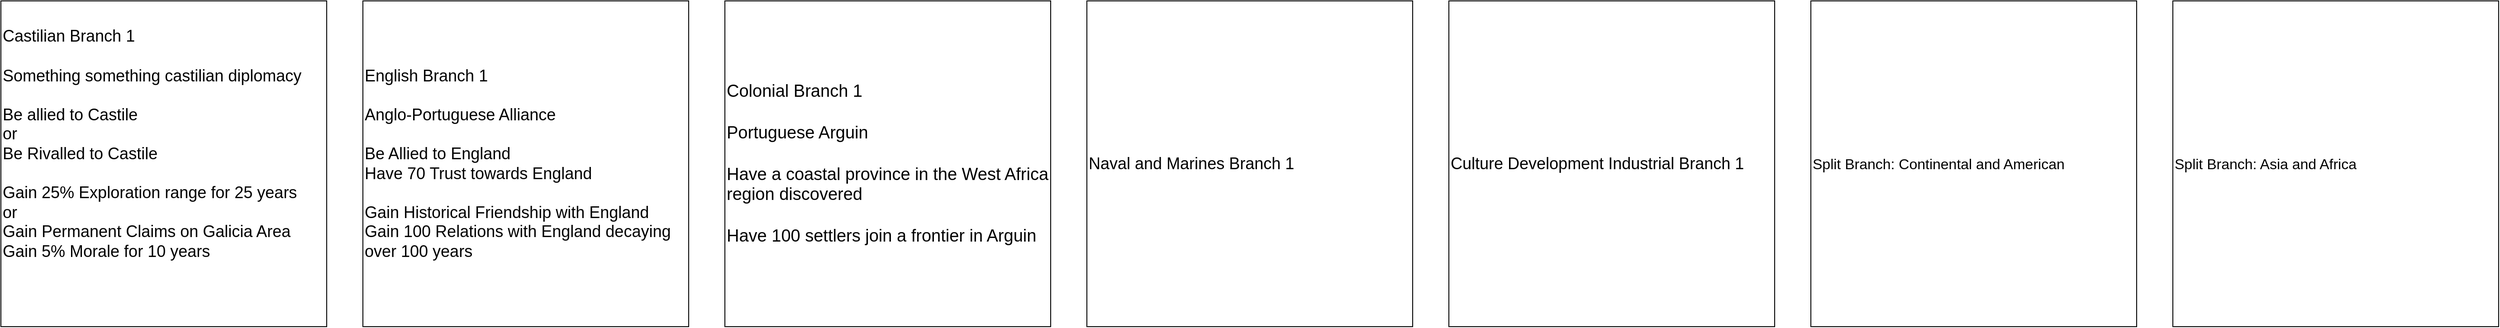 <mxfile version="17.5.0" type="google"><diagram id="kU8qtjaekbW0l1uptVVs" name="Page-1"><mxGraphModel grid="1" page="1" gridSize="10" guides="1" tooltips="1" connect="1" arrows="1" fold="1" pageScale="1" pageWidth="827" pageHeight="1169" math="0" shadow="0"><root><mxCell id="0"/><mxCell id="1" parent="0"/><mxCell id="iK98MK9RiTMavAjAPAlN-2" value="&lt;font style=&quot;font-size: 18px&quot;&gt;&lt;font style=&quot;font-size: 18px&quot;&gt;Castilian Branch 1&lt;br&gt;&lt;br&gt;Something something castilian diplomacy&lt;br&gt;&lt;/font&gt;&lt;br&gt;&lt;font style=&quot;font-size: 18px&quot;&gt;Be allied to Castile&lt;br&gt;&lt;/font&gt;or&lt;br&gt;Be Rivalled to Castile&lt;br&gt;&lt;br&gt;Gain 25% Exploration range for 25 years&lt;br&gt;or&lt;br&gt;Gain Permanent Claims on Galicia Area&lt;br&gt;Gain 5% Morale for 10 years&lt;br&gt;&lt;br&gt;&lt;br&gt;&lt;/font&gt;" style="whiteSpace=wrap;html=1;aspect=fixed;align=left;" vertex="1" parent="1"><mxGeometry x="-600" y="-1120" width="360" height="360" as="geometry"/></mxCell><mxCell id="iK98MK9RiTMavAjAPAlN-3" value="English Branch 1&lt;br&gt;&lt;br&gt;Anglo-Portuguese Alliance&lt;br&gt;&lt;br&gt;Be Allied to England&lt;br&gt;Have 70 Trust towards England&lt;br&gt;&lt;br&gt;Gain Historical Friendship with England&lt;br&gt;Gain 100 Relations with England decaying over 100 years" style="whiteSpace=wrap;html=1;aspect=fixed;fontSize=18;align=left;" vertex="1" parent="1"><mxGeometry x="-200" y="-1120" width="360" height="360" as="geometry"/></mxCell><mxCell id="iK98MK9RiTMavAjAPAlN-5" value="Naval and Marines Branch 1" style="whiteSpace=wrap;html=1;aspect=fixed;fontSize=18;align=left;" vertex="1" parent="1"><mxGeometry x="600" y="-1120" width="360" height="360" as="geometry"/></mxCell><mxCell id="iK98MK9RiTMavAjAPAlN-6" value="Culture Development Industrial Branch 1" style="whiteSpace=wrap;html=1;aspect=fixed;fontSize=18;align=left;" vertex="1" parent="1"><mxGeometry x="1000" y="-1120" width="360" height="360" as="geometry"/></mxCell><mxCell id="iK98MK9RiTMavAjAPAlN-7" value="Colonial Branch 1&lt;br&gt;&lt;br&gt;Portuguese Arguin&lt;br&gt;&lt;br&gt;Have a coastal province in the West Africa region discovered&lt;br&gt;&lt;br&gt;Have 100 settlers join a frontier in Arguin" style="whiteSpace=wrap;html=1;aspect=fixed;fontSize=19;align=left;" vertex="1" parent="1"><mxGeometry x="200" y="-1120" width="360" height="360" as="geometry"/></mxCell><mxCell id="iK98MK9RiTMavAjAPAlN-9" value="Split Branch: Continental and American" style="whiteSpace=wrap;html=1;aspect=fixed;fontSize=16;align=left;" vertex="1" parent="1"><mxGeometry x="1400" y="-1120" width="360" height="360" as="geometry"/></mxCell><mxCell id="iK98MK9RiTMavAjAPAlN-10" value="Split Branch: Asia and Africa" style="whiteSpace=wrap;html=1;aspect=fixed;fontSize=16;align=left;" vertex="1" parent="1"><mxGeometry x="1800" y="-1120" width="360" height="360" as="geometry"/></mxCell></root></mxGraphModel></diagram></mxfile>
